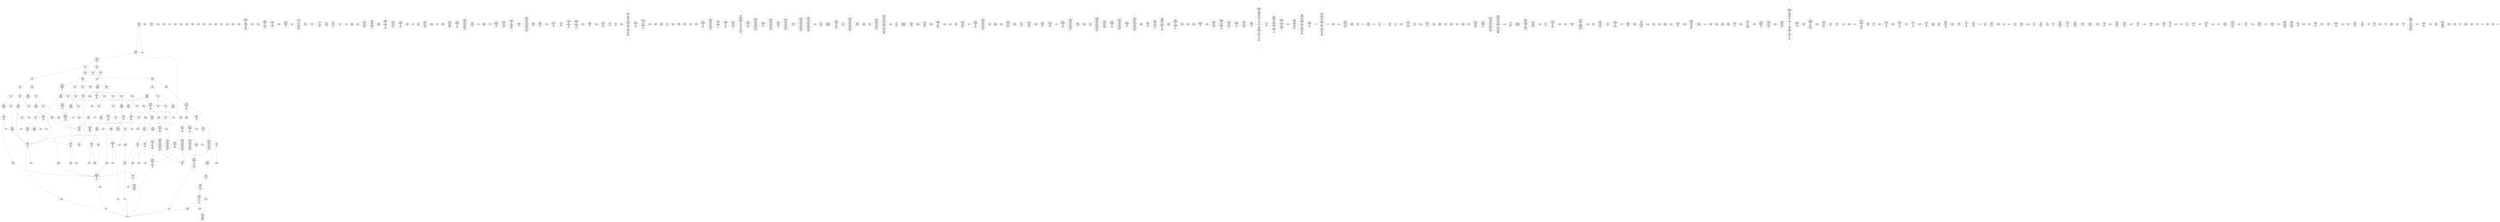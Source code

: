 /* Generated by GvGen v.1.0 (https://www.github.com/stricaud/gvgen) */

digraph G {
compound=true;
   node1 [label="[anywhere]"];
   node2 [label="# 0x0
PUSHX Data
PUSHX Data
MSTORE
CALLVALUE
ISZERO
PUSHX Data
JUMPI
"];
   node3 [label="# 0xc
PUSHX Data
REVERT
"];
   node4 [label="# 0x10
JUMPDEST
PUSHX LogicData
CALLDATASIZE
LT
PUSHX Data
JUMPI
"];
   node5 [label="# 0x1a
PUSHX Data
CALLDATALOAD
PUSHX BitData
SHR
PUSHX LogicData
GT
PUSHX Data
JUMPI
"];
   node6 [label="# 0x2b
PUSHX LogicData
GT
PUSHX Data
JUMPI
"];
   node7 [label="# 0x36
PUSHX LogicData
GT
PUSHX Data
JUMPI
"];
   node8 [label="# 0x41
PUSHX LogicData
GT
PUSHX Data
JUMPI
"];
   node9 [label="# 0x4c
PUSHX LogicData
EQ
PUSHX Data
JUMPI
"];
   node10 [label="# 0x57
PUSHX LogicData
EQ
PUSHX Data
JUMPI
"];
   node11 [label="# 0x62
PUSHX LogicData
EQ
PUSHX Data
JUMPI
"];
   node12 [label="# 0x6d
PUSHX Data
REVERT
"];
   node13 [label="# 0x71
JUMPDEST
PUSHX LogicData
EQ
PUSHX Data
JUMPI
"];
   node14 [label="# 0x7d
PUSHX LogicData
EQ
PUSHX Data
JUMPI
"];
   node15 [label="# 0x88
PUSHX Data
REVERT
"];
   node16 [label="# 0x8c
JUMPDEST
PUSHX LogicData
EQ
PUSHX Data
JUMPI
"];
   node17 [label="# 0x98
PUSHX LogicData
EQ
PUSHX Data
JUMPI
"];
   node18 [label="# 0xa3
PUSHX LogicData
EQ
PUSHX Data
JUMPI
"];
   node19 [label="# 0xae
PUSHX LogicData
EQ
PUSHX Data
JUMPI
"];
   node20 [label="# 0xb9
PUSHX Data
REVERT
"];
   node21 [label="# 0xbd
JUMPDEST
PUSHX LogicData
GT
PUSHX Data
JUMPI
"];
   node22 [label="# 0xc9
PUSHX LogicData
EQ
PUSHX Data
JUMPI
"];
   node23 [label="# 0xd4
PUSHX LogicData
EQ
PUSHX Data
JUMPI
"];
   node24 [label="# 0xdf
PUSHX LogicData
EQ
PUSHX Data
JUMPI
"];
   node25 [label="# 0xea
PUSHX LogicData
EQ
PUSHX Data
JUMPI
"];
   node26 [label="# 0xf5
PUSHX Data
REVERT
"];
   node27 [label="# 0xf9
JUMPDEST
PUSHX LogicData
EQ
PUSHX Data
JUMPI
"];
   node28 [label="# 0x105
PUSHX LogicData
EQ
PUSHX Data
JUMPI
"];
   node29 [label="# 0x110
PUSHX LogicData
EQ
PUSHX Data
JUMPI
"];
   node30 [label="# 0x11b
PUSHX LogicData
EQ
PUSHX Data
JUMPI
"];
   node31 [label="# 0x126
PUSHX Data
REVERT
"];
   node32 [label="# 0x12a
JUMPDEST
PUSHX LogicData
GT
PUSHX Data
JUMPI
"];
   node33 [label="# 0x136
PUSHX LogicData
GT
PUSHX Data
JUMPI
"];
   node34 [label="# 0x141
PUSHX LogicData
EQ
PUSHX Data
JUMPI
"];
   node35 [label="# 0x14c
PUSHX LogicData
EQ
PUSHX Data
JUMPI
"];
   node36 [label="# 0x157
PUSHX LogicData
EQ
PUSHX Data
JUMPI
"];
   node37 [label="# 0x162
PUSHX LogicData
EQ
PUSHX Data
JUMPI
"];
   node38 [label="# 0x16d
PUSHX Data
REVERT
"];
   node39 [label="# 0x171
JUMPDEST
PUSHX LogicData
EQ
PUSHX Data
JUMPI
"];
   node40 [label="# 0x17d
PUSHX LogicData
EQ
PUSHX Data
JUMPI
"];
   node41 [label="# 0x188
PUSHX LogicData
EQ
PUSHX Data
JUMPI
"];
   node42 [label="# 0x193
PUSHX LogicData
EQ
PUSHX Data
JUMPI
"];
   node43 [label="# 0x19e
PUSHX Data
REVERT
"];
   node44 [label="# 0x1a2
JUMPDEST
PUSHX LogicData
GT
PUSHX Data
JUMPI
"];
   node45 [label="# 0x1ae
PUSHX LogicData
EQ
PUSHX Data
JUMPI
"];
   node46 [label="# 0x1b9
PUSHX LogicData
EQ
PUSHX Data
JUMPI
"];
   node47 [label="# 0x1c4
PUSHX LogicData
EQ
PUSHX Data
JUMPI
"];
   node48 [label="# 0x1cf
PUSHX LogicData
EQ
PUSHX Data
JUMPI
"];
   node49 [label="# 0x1da
PUSHX Data
REVERT
"];
   node50 [label="# 0x1de
JUMPDEST
PUSHX LogicData
EQ
PUSHX Data
JUMPI
"];
   node51 [label="# 0x1e9
PUSHX LogicData
EQ
PUSHX Data
JUMPI
"];
   node52 [label="# 0x1f4
PUSHX LogicData
EQ
PUSHX Data
JUMPI
"];
   node53 [label="# 0x1ff
PUSHX LogicData
EQ
PUSHX Data
JUMPI
"];
   node54 [label="# 0x20a
JUMPDEST
PUSHX Data
REVERT
"];
   node55 [label="# 0x20f
JUMPDEST
PUSHX Data
PUSHX Data
JUMP
"];
   node56 [label="# 0x22a
JUMPDEST
PUSHX MemData
MLOAD
PUSHX ArithData
PUSHX BitData
PUSHX BitData
SHL
SUB
AND
MSTORE
PUSHX ArithData
ADD
"];
   node57 [label="# 0x23e
JUMPDEST
PUSHX MemData
MLOAD
SUB
RETURN
"];
   node58 [label="# 0x247
JUMPDEST
PUSHX Data
PUSHX Data
CALLDATASIZE
PUSHX Data
PUSHX Data
JUMP
"];
   node59 [label="# 0x255
JUMPDEST
PUSHX Data
JUMP
"];
   node60 [label="# 0x25a
JUMPDEST
PUSHX MemData
MLOAD
ISZERO
ISZERO
MSTORE
PUSHX ArithData
ADD
PUSHX Data
JUMP
"];
   node61 [label="# 0x26a
JUMPDEST
PUSHX Data
PUSHX Data
JUMP
"];
   node62 [label="# 0x272
JUMPDEST
PUSHX MemData
MLOAD
PUSHX Data
PUSHX Data
JUMP
"];
   node63 [label="# 0x27f
JUMPDEST
PUSHX Data
PUSHX Data
CALLDATASIZE
PUSHX Data
PUSHX Data
JUMP
"];
   node64 [label="# 0x28d
JUMPDEST
PUSHX Data
JUMP
"];
   node65 [label="# 0x292
JUMPDEST
PUSHX Data
PUSHX Data
CALLDATASIZE
PUSHX Data
PUSHX Data
JUMP
"];
   node66 [label="# 0x2a0
JUMPDEST
PUSHX Data
JUMP
"];
   node67 [label="# 0x2a5
JUMPDEST
STOP
"];
   node68 [label="# 0x2a7
JUMPDEST
PUSHX StorData
SLOAD
PUSHX StorData
SLOAD
SUB
"];
   node69 [label="# 0x2af
JUMPDEST
PUSHX MemData
MLOAD
MSTORE
PUSHX ArithData
ADD
PUSHX Data
JUMP
"];
   node70 [label="# 0x2bd
JUMPDEST
PUSHX Data
PUSHX Data
CALLDATASIZE
PUSHX Data
PUSHX Data
JUMP
"];
   node71 [label="# 0x2cb
JUMPDEST
PUSHX Data
JUMP
"];
   node72 [label="# 0x2d0
JUMPDEST
PUSHX StorData
SLOAD
PUSHX Data
JUMP
"];
   node73 [label="# 0x2d8
JUMPDEST
PUSHX Data
PUSHX Data
JUMP
"];
   node74 [label="# 0x2e0
JUMPDEST
PUSHX Data
PUSHX Data
CALLDATASIZE
PUSHX Data
PUSHX Data
JUMP
"];
   node75 [label="# 0x2ee
JUMPDEST
PUSHX Data
JUMP
"];
   node76 [label="# 0x2f3
JUMPDEST
PUSHX Data
PUSHX Data
CALLDATASIZE
PUSHX Data
PUSHX Data
JUMP
"];
   node77 [label="# 0x301
JUMPDEST
PUSHX Data
JUMP
"];
   node78 [label="# 0x306
JUMPDEST
PUSHX StorData
SLOAD
PUSHX BitData
PUSHX BitData
SHL
DIV
PUSHX BitData
AND
PUSHX Data
JUMP
"];
   node79 [label="# 0x318
JUMPDEST
PUSHX Data
PUSHX Data
CALLDATASIZE
PUSHX Data
PUSHX Data
JUMP
"];
   node80 [label="# 0x326
JUMPDEST
PUSHX Data
JUMP
"];
   node81 [label="# 0x32b
JUMPDEST
PUSHX Data
PUSHX Data
CALLDATASIZE
PUSHX Data
PUSHX Data
JUMP
"];
   node82 [label="# 0x339
JUMPDEST
PUSHX Data
JUMP
"];
   node83 [label="# 0x33e
JUMPDEST
PUSHX Data
PUSHX Data
JUMP
"];
   node84 [label="# 0x346
JUMPDEST
PUSHX Data
PUSHX Data
CALLDATASIZE
PUSHX Data
PUSHX Data
JUMP
"];
   node85 [label="# 0x354
JUMPDEST
PUSHX Data
JUMP
"];
   node86 [label="# 0x359
JUMPDEST
PUSHX StorData
SLOAD
PUSHX Data
PUSHX ArithData
PUSHX BitData
PUSHX BitData
SHL
SUB
AND
JUMP
"];
   node87 [label="# 0x36c
JUMPDEST
PUSHX Data
PUSHX Data
JUMP
"];
   node88 [label="# 0x374
JUMPDEST
PUSHX StorData
SLOAD
PUSHX ArithData
PUSHX BitData
PUSHX BitData
SHL
SUB
AND
PUSHX Data
JUMP
"];
   node89 [label="# 0x385
JUMPDEST
PUSHX Data
PUSHX Data
JUMP
"];
   node90 [label="# 0x38e
JUMPDEST
PUSHX Data
PUSHX Data
JUMP
"];
   node91 [label="# 0x396
JUMPDEST
PUSHX Data
PUSHX Data
CALLDATASIZE
PUSHX Data
PUSHX Data
JUMP
"];
   node92 [label="# 0x3a4
JUMPDEST
PUSHX Data
JUMP
"];
   node93 [label="# 0x3a9
JUMPDEST
PUSHX Data
PUSHX Data
CALLDATASIZE
PUSHX Data
PUSHX Data
JUMP
"];
   node94 [label="# 0x3b7
JUMPDEST
PUSHX Data
JUMP
"];
   node95 [label="# 0x3bc
JUMPDEST
PUSHX Data
PUSHX Data
JUMP
"];
   node96 [label="# 0x3c4
JUMPDEST
PUSHX Data
PUSHX Data
CALLDATASIZE
PUSHX Data
PUSHX Data
JUMP
"];
   node97 [label="# 0x3d2
JUMPDEST
PUSHX Data
JUMP
"];
   node98 [label="# 0x3d7
JUMPDEST
PUSHX Data
PUSHX Data
CALLDATASIZE
PUSHX Data
PUSHX Data
JUMP
"];
   node99 [label="# 0x3e5
JUMPDEST
PUSHX Data
JUMP
"];
   node100 [label="# 0x3ea
JUMPDEST
PUSHX Data
PUSHX Data
JUMP
"];
   node101 [label="# 0x3f2
JUMPDEST
PUSHX Data
PUSHX Data
CALLDATASIZE
PUSHX Data
PUSHX Data
JUMP
"];
   node102 [label="# 0x400
JUMPDEST
PUSHX Data
JUMP
"];
   node103 [label="# 0x405
JUMPDEST
PUSHX Data
PUSHX Data
CALLDATASIZE
PUSHX Data
PUSHX Data
JUMP
"];
   node104 [label="# 0x413
JUMPDEST
PUSHX Data
JUMP
"];
   node105 [label="# 0x418
JUMPDEST
PUSHX Data
PUSHX StorData
SLOAD
JUMP
"];
   node106 [label="# 0x421
JUMPDEST
PUSHX Data
PUSHX Data
CALLDATASIZE
PUSHX Data
PUSHX Data
JUMP
"];
   node107 [label="# 0x42f
JUMPDEST
PUSHX ArithData
PUSHX BitData
PUSHX BitData
SHL
SUB
AND
PUSHX Data
MSTORE
PUSHX Data
PUSHX Data
MSTORE
PUSHX Data
SHA3
AND
MSTORE
MSTORE
SHA3
SLOAD
PUSHX BitData
AND
JUMP
"];
   node108 [label="# 0x45d
JUMPDEST
PUSHX Data
PUSHX Data
CALLDATASIZE
PUSHX Data
PUSHX Data
JUMP
"];
   node109 [label="# 0x46b
JUMPDEST
PUSHX Data
JUMP
"];
   node110 [label="# 0x470
JUMPDEST
PUSHX Data
PUSHX Data
CALLDATASIZE
PUSHX Data
PUSHX Data
JUMP
"];
   node111 [label="# 0x47e
JUMPDEST
PUSHX Data
JUMP
"];
   node112 [label="# 0x483
JUMPDEST
PUSHX Data
PUSHX ArithData
PUSHX BitData
PUSHX BitData
SHL
SUB
NOT
AND
PUSHX BitData
PUSHX BitData
SHL
EQ
PUSHX Data
JUMPI
"];
   node113 [label="# 0x49f
PUSHX ArithData
PUSHX BitData
PUSHX BitData
SHL
SUB
NOT
AND
PUSHX BitData
PUSHX BitData
SHL
EQ
"];
   node114 [label="# 0x4b4
JUMPDEST
PUSHX Data
JUMPI
"];
   node115 [label="# 0x4ba
PUSHX BitData
PUSHX BitData
SHL
PUSHX ArithData
PUSHX BitData
PUSHX BitData
SHL
SUB
NOT
AND
EQ
"];
   node116 [label="# 0x4cf
JUMPDEST
JUMP
"];
   node117 [label="# 0x4d5
JUMPDEST
PUSHX Data
PUSHX StorData
SLOAD
PUSHX Data
PUSHX Data
JUMP
"];
   node118 [label="# 0x4e4
JUMPDEST
PUSHX ArithData
ADD
PUSHX ArithData
DIV
MUL
PUSHX ArithData
ADD
PUSHX MemData
MLOAD
ADD
PUSHX Data
MSTORE
MSTORE
PUSHX ArithData
ADD
SLOAD
PUSHX Data
PUSHX Data
JUMP
"];
   node119 [label="# 0x510
JUMPDEST
ISZERO
PUSHX Data
JUMPI
"];
   node120 [label="# 0x517
PUSHX LogicData
LT
PUSHX Data
JUMPI
"];
   node121 [label="# 0x51f
PUSHX ArithData
SLOAD
DIV
MUL
MSTORE
PUSHX ArithData
ADD
PUSHX Data
JUMP
"];
   node122 [label="# 0x532
JUMPDEST
ADD
PUSHX Data
MSTORE
PUSHX Data
PUSHX Data
SHA3
"];
   node123 [label="# 0x540
JUMPDEST
SLOAD
MSTORE
PUSHX ArithData
ADD
PUSHX ArithData
ADD
GT
PUSHX Data
JUMPI
"];
   node124 [label="# 0x554
SUB
PUSHX BitData
AND
ADD
"];
   node125 [label="# 0x55d
JUMPDEST
JUMP
"];
   node126 [label="# 0x567
JUMPDEST
PUSHX Data
PUSHX Data
PUSHX Data
JUMP
"];
   node127 [label="# 0x572
JUMPDEST
PUSHX Data
JUMPI
"];
   node128 [label="# 0x577
PUSHX MemData
MLOAD
PUSHX BitData
PUSHX BitData
SHL
MSTORE
PUSHX ArithData
ADD
PUSHX MemData
MLOAD
SUB
REVERT
"];
   node129 [label="# 0x58f
JUMPDEST
PUSHX Data
MSTORE
PUSHX Data
PUSHX Data
MSTORE
PUSHX Data
SHA3
SLOAD
PUSHX ArithData
PUSHX BitData
PUSHX BitData
SHL
SUB
AND
JUMP
"];
   node130 [label="# 0x5ab
JUMPDEST
PUSHX Data
PUSHX Data
PUSHX Data
JUMP
"];
   node131 [label="# 0x5b6
JUMPDEST
PUSHX ArithData
PUSHX BitData
PUSHX BitData
SHL
SUB
AND
PUSHX ArithData
PUSHX BitData
PUSHX BitData
SHL
SUB
AND
EQ
ISZERO
PUSHX Data
JUMPI
"];
   node132 [label="# 0x5d3
PUSHX MemData
MLOAD
PUSHX BitData
PUSHX BitData
SHL
MSTORE
PUSHX ArithData
ADD
PUSHX MemData
MLOAD
SUB
REVERT
"];
   node133 [label="# 0x5eb
JUMPDEST
CALLER
PUSHX ArithData
PUSHX BitData
PUSHX BitData
SHL
SUB
AND
EQ
ISZERO
PUSHX Data
JUMPI
"];
   node134 [label="# 0x5ff
PUSHX Data
CALLER
PUSHX Data
JUMP
"];
   node135 [label="# 0x609
JUMPDEST
ISZERO
"];
   node136 [label="# 0x60b
JUMPDEST
ISZERO
PUSHX Data
JUMPI
"];
   node137 [label="# 0x611
PUSHX MemData
MLOAD
PUSHX BitData
PUSHX BitData
SHL
MSTORE
PUSHX ArithData
ADD
PUSHX MemData
MLOAD
SUB
REVERT
"];
   node138 [label="# 0x629
JUMPDEST
PUSHX Data
PUSHX Data
JUMP
"];
   node139 [label="# 0x634
JUMPDEST
JUMP
"];
   node140 [label="# 0x639
JUMPDEST
PUSHX Data
PUSHX Data
JUMP
"];
   node141 [label="# 0x644
JUMPDEST
PUSHX StorData
SLOAD
PUSHX ArithData
PUSHX BitData
PUSHX BitData
SHL
SUB
AND
CALLER
EQ
PUSHX Data
JUMPI
"];
   node142 [label="# 0x657
PUSHX MemData
MLOAD
PUSHX BitData
PUSHX BitData
SHL
MSTORE
PUSHX Data
PUSHX ArithData
ADD
MSTORE
PUSHX ArithData
ADD
MSTORE
PUSHX Data
PUSHX ArithData
ADD
MSTORE
PUSHX ArithData
ADD
"];
   node143 [label="# 0x69a
JUMPDEST
PUSHX MemData
MLOAD
SUB
REVERT
"];
   node144 [label="# 0x6a3
JUMPDEST
PUSHX Data
PUSHX Data
JUMP
"];
   node145 [label="# 0x6ab
JUMPDEST
JUMP
"];
   node146 [label="# 0x6ad
JUMPDEST
PUSHX Data
PUSHX MemData
MLOAD
PUSHX ArithData
ADD
PUSHX Data
MSTORE
PUSHX Data
MSTORE
PUSHX Data
JUMP
"];
   node147 [label="# 0x6c8
JUMPDEST
PUSHX StorData
SLOAD
PUSHX ArithData
PUSHX BitData
PUSHX BitData
SHL
SUB
AND
CALLER
EQ
PUSHX Data
JUMPI
"];
   node148 [label="# 0x6db
PUSHX MemData
MLOAD
PUSHX BitData
PUSHX BitData
SHL
MSTORE
PUSHX Data
PUSHX ArithData
ADD
MSTORE
PUSHX ArithData
ADD
MSTORE
PUSHX Data
PUSHX ArithData
ADD
MSTORE
PUSHX ArithData
ADD
PUSHX Data
JUMP
"];
   node149 [label="# 0x722
JUMPDEST
MLOAD
PUSHX Data
PUSHX Data
PUSHX ArithData
ADD
PUSHX Data
JUMP
"];
   node150 [label="# 0x735
JUMPDEST
JUMP
"];
   node151 [label="# 0x739
JUMPDEST
PUSHX Data
PUSHX Data
PUSHX Data
JUMP
"];
   node152 [label="# 0x744
JUMPDEST
MLOAD
JUMP
"];
   node153 [label="# 0x74b
JUMPDEST
PUSHX Data
PUSHX ArithData
PUSHX BitData
PUSHX BitData
SHL
SUB
AND
PUSHX Data
JUMPI
"];
   node154 [label="# 0x75c
PUSHX MemData
MLOAD
PUSHX BitData
PUSHX BitData
SHL
MSTORE
PUSHX ArithData
ADD
PUSHX MemData
MLOAD
SUB
REVERT
"];
   node155 [label="# 0x774
JUMPDEST
PUSHX ArithData
PUSHX BitData
PUSHX BitData
SHL
SUB
AND
PUSHX Data
MSTORE
PUSHX Data
PUSHX Data
MSTORE
PUSHX Data
SHA3
SLOAD
PUSHX BitData
AND
JUMP
"];
   node156 [label="# 0x79a
JUMPDEST
PUSHX StorData
SLOAD
PUSHX ArithData
PUSHX BitData
PUSHX BitData
SHL
SUB
AND
CALLER
EQ
PUSHX Data
JUMPI
"];
   node157 [label="# 0x7ad
PUSHX MemData
MLOAD
PUSHX BitData
PUSHX BitData
SHL
MSTORE
PUSHX Data
PUSHX ArithData
ADD
MSTORE
PUSHX ArithData
ADD
MSTORE
PUSHX Data
PUSHX ArithData
ADD
MSTORE
PUSHX ArithData
ADD
PUSHX Data
JUMP
"];
   node158 [label="# 0x7f4
JUMPDEST
PUSHX Data
PUSHX Data
PUSHX Data
JUMP
"];
   node159 [label="# 0x7fe
JUMPDEST
PUSHX LogicData
MLOAD
GT
PUSHX Data
JUMPI
"];
   node160 [label="# 0x809
PUSHX MemData
MLOAD
PUSHX BitData
PUSHX BitData
SHL
MSTORE
PUSHX Data
PUSHX ArithData
ADD
MSTORE
PUSHX Data
PUSHX ArithData
ADD
MSTORE
PUSHX Data
PUSHX ArithData
ADD
MSTORE
PUSHX BitData
PUSHX BitData
SHL
PUSHX ArithData
ADD
MSTORE
PUSHX ArithData
ADD
PUSHX Data
JUMP
"];
   node161 [label="# 0x85a
JUMPDEST
PUSHX Data
PUSHX Data
MLOAD
PUSHX Data
JUMP
"];
   node162 [label="# 0x867
JUMPDEST
PUSHX Data
PUSHX Data
PUSHX LogicData
MLOAD
LT
PUSHX Data
JUMPI
"];
   node163 [label="# 0x878
PUSHX Data
PUSHX Data
JUMP
"];
   node164 [label="# 0x87f
JUMPDEST
PUSHX ArithData
MUL
PUSHX ArithData
ADD
ADD
MLOAD
PUSHX Data
JUMP
"];
   node165 [label="# 0x88c
JUMPDEST
MLOAD
PUSHX LogicData
EQ
ISZERO
PUSHX Data
JUMPI
"];
   node166 [label="# 0x899
PUSHX ArithData
PUSHX BitData
PUSHX BitData
SHL
SUB
AND
PUSHX ArithData
PUSHX BitData
PUSHX BitData
SHL
SUB
AND
EQ
PUSHX Data
JUMP
"];
   node167 [label="# 0x8b5
JUMPDEST
PUSHX ArithData
PUSHX BitData
PUSHX BitData
SHL
SUB
AND
PUSHX ArithData
PUSHX BitData
PUSHX BitData
SHL
SUB
AND
EQ
PUSHX Data
JUMPI
"];
   node168 [label="# 0x8cf
PUSHX Data
PUSHX Data
JUMP
"];
   node169 [label="# 0x8d8
JUMPDEST
PUSHX Data
PUSHX LogicData
MLOAD
LT
PUSHX Data
JUMPI
"];
   node170 [label="# 0x8e6
PUSHX Data
PUSHX Data
JUMP
"];
   node171 [label="# 0x8ed
JUMPDEST
PUSHX ArithData
MUL
PUSHX ArithData
ADD
ADD
MLOAD
PUSHX Data
PUSHX Data
"];
   node172 [label="# 0x8fe
JUMPDEST
MLOAD
LT
ISZERO
PUSHX Data
JUMPI
"];
   node173 [label="# 0x908
PUSHX Data
MLOAD
LT
PUSHX Data
JUMPI
"];
   node174 [label="# 0x914
PUSHX Data
PUSHX Data
JUMP
"];
   node175 [label="# 0x91b
JUMPDEST
PUSHX ArithData
MUL
ADD
ADD
MLOAD
PUSHX Data
MSTORE
PUSHX Data
MSTORE
PUSHX Data
SHA3
MLOAD
PUSHX ArithData
ADD
MSTORE
SLOAD
PUSHX ArithData
PUSHX BitData
PUSHX BitData
SHL
SUB
AND
MSTORE
PUSHX BitData
PUSHX BitData
SHL
DIV
PUSHX BitData
AND
ADD
MSTORE
PUSHX BitData
PUSHX BitData
SHL
DIV
PUSHX BitData
AND
ISZERO
ISZERO
ADD
MSTORE
PUSHX Data
JUMPI
"];
   node176 [label="# 0x97f
MLOAD
PUSHX ArithData
PUSHX BitData
PUSHX BitData
SHL
SUB
AND
ISZERO
PUSHX Data
JUMPI
"];
   node177 [label="# 0x98f
PUSHX ArithData
PUSHX BitData
PUSHX BitData
SHL
SUB
AND
PUSHX ArithData
ADD
MLOAD
PUSHX ArithData
PUSHX BitData
PUSHX BitData
SHL
SUB
AND
EQ
PUSHX Data
JUMPI
"];
   node178 [label="# 0x9ac
PUSHX Data
PUSHX Data
JUMP
"];
   node179 [label="# 0x9b9
JUMPDEST
PUSHX Data
JUMP
"];
   node180 [label="# 0x9be
JUMPDEST
PUSHX Data
PUSHX Data
PUSHX Data
JUMP
"];
   node181 [label="# 0x9ca
JUMPDEST
EQ
PUSHX Data
JUMPI
"];
   node182 [label="# 0x9d0
PUSHX Data
PUSHX Data
JUMP
"];
   node183 [label="# 0x9dd
JUMPDEST
PUSHX Data
PUSHX Data
JUMP
"];
   node184 [label="# 0x9eb
JUMPDEST
PUSHX Data
PUSHX Data
JUMP
"];
   node185 [label="# 0x9f8
JUMPDEST
PUSHX Data
JUMP
"];
   node186 [label="# 0xa00
JUMPDEST
PUSHX Data
JUMP
"];
   node187 [label="# 0xa0c
JUMPDEST
PUSHX StorData
SLOAD
PUSHX ArithData
PUSHX BitData
PUSHX BitData
SHL
SUB
AND
CALLER
EQ
PUSHX Data
JUMPI
"];
   node188 [label="# 0xa1f
PUSHX MemData
MLOAD
PUSHX BitData
PUSHX BitData
SHL
MSTORE
PUSHX Data
PUSHX ArithData
ADD
MSTORE
PUSHX ArithData
ADD
MSTORE
PUSHX Data
PUSHX ArithData
ADD
MSTORE
PUSHX ArithData
ADD
PUSHX Data
JUMP
"];
   node189 [label="# 0xa66
JUMPDEST
PUSHX Data
PUSHX Data
JUMP
"];
   node190 [label="# 0xa6e
JUMPDEST
PUSHX Data
PUSHX StorData
SLOAD
PUSHX Data
PUSHX Data
JUMP
"];
   node191 [label="# 0xa7d
JUMPDEST
PUSHX StorData
SLOAD
PUSHX ArithData
PUSHX BitData
PUSHX BitData
SHL
SUB
AND
CALLER
EQ
PUSHX Data
JUMPI
"];
   node192 [label="# 0xa90
PUSHX MemData
MLOAD
PUSHX BitData
PUSHX BitData
SHL
MSTORE
PUSHX Data
PUSHX ArithData
ADD
MSTORE
PUSHX ArithData
ADD
MSTORE
PUSHX Data
PUSHX ArithData
ADD
MSTORE
PUSHX ArithData
ADD
PUSHX Data
JUMP
"];
   node193 [label="# 0xad7
JUMPDEST
PUSHX StorData
SLOAD
PUSHX BitData
NOT
AND
PUSHX ArithData
PUSHX BitData
PUSHX BitData
SHL
SUB
AND
OR
SSTORE
JUMP
"];
   node194 [label="# 0xb06
JUMPDEST
PUSHX ArithData
PUSHX BitData
PUSHX BitData
SHL
SUB
AND
CALLER
EQ
ISZERO
PUSHX Data
JUMPI
"];
   node195 [label="# 0xb18
PUSHX MemData
MLOAD
PUSHX BitData
PUSHX BitData
SHL
MSTORE
PUSHX ArithData
ADD
PUSHX MemData
MLOAD
SUB
REVERT
"];
   node196 [label="# 0xb30
JUMPDEST
CALLER
PUSHX Data
MSTORE
PUSHX Data
PUSHX ArithData
MSTORE
PUSHX MemData
SHA3
PUSHX ArithData
PUSHX BitData
PUSHX BitData
SHL
SUB
AND
MSTORE
MSTORE
SHA3
SLOAD
PUSHX BitData
NOT
AND
ISZERO
ISZERO
OR
SSTORE
MLOAD
MSTORE
PUSHX Data
ADD
PUSHX MemData
MLOAD
SUB
LOGX
JUMP
"];
   node197 [label="# 0xb9c
JUMPDEST
PUSHX Data
PUSHX Data
PUSHX StorData
SLOAD
JUMP
"];
   node198 [label="# 0xba7
JUMPDEST
JUMP
"];
   node199 [label="# 0xbac
JUMPDEST
PUSHX StorData
SLOAD
PUSHX BitData
PUSHX BitData
SHL
DIV
PUSHX BitData
AND
ISZERO
PUSHX Data
JUMPI
"];
   node200 [label="# 0xbbf
PUSHX MemData
MLOAD
PUSHX BitData
PUSHX BitData
SHL
MSTORE
PUSHX Data
PUSHX ArithData
ADD
MSTORE
PUSHX Data
PUSHX ArithData
ADD
MSTORE
PUSHX BitData
PUSHX BitData
SHL
PUSHX ArithData
ADD
MSTORE
PUSHX ArithData
ADD
PUSHX Data
JUMP
"];
   node201 [label="# 0xbf9
JUMPDEST
PUSHX LogicData
PUSHX StorData
SLOAD
EQ
ISZERO
PUSHX Data
JUMPI
"];
   node202 [label="# 0xc05
PUSHX MemData
MLOAD
PUSHX BitData
PUSHX BitData
SHL
MSTORE
PUSHX Data
PUSHX ArithData
ADD
MSTORE
PUSHX Data
PUSHX ArithData
ADD
MSTORE
PUSHX Data
PUSHX ArithData
ADD
MSTORE
PUSHX ArithData
ADD
PUSHX Data
JUMP
"];
   node203 [label="# 0xc4c
JUMPDEST
PUSHX Data
PUSHX Data
SSTORE
PUSHX StorData
SLOAD
TIMESTAMP
LT
ISZERO
PUSHX Data
JUMPI
"];
   node204 [label="# 0xc5c
PUSHX MemData
MLOAD
PUSHX BitData
PUSHX BitData
SHL
MSTORE
PUSHX Data
PUSHX ArithData
ADD
MSTORE
PUSHX Data
PUSHX ArithData
ADD
MSTORE
PUSHX Data
PUSHX ArithData
ADD
MSTORE
PUSHX ArithData
ADD
PUSHX Data
JUMP
"];
   node205 [label="# 0xca3
JUMPDEST
PUSHX LogicData
GT
PUSHX Data
JUMPI
"];
   node206 [label="# 0xcac
PUSHX MemData
MLOAD
PUSHX BitData
PUSHX BitData
SHL
MSTORE
PUSHX Data
PUSHX ArithData
ADD
MSTORE
PUSHX Data
PUSHX ArithData
ADD
MSTORE
PUSHX Data
PUSHX ArithData
ADD
MSTORE
PUSHX Data
PUSHX ArithData
ADD
MSTORE
PUSHX ArithData
ADD
PUSHX Data
JUMP
"];
   node207 [label="# 0xd19
JUMPDEST
PUSHX MemData
MLOAD
PUSHX BitData
PUSHX BitData
SHL
MSTORE
CALLER
PUSHX ArithData
ADD
MSTORE
PUSHX Data
PUSHX ArithData
ADD
MSTORE
PUSHX Data
PUSHX Data
PUSHX ArithData
ADD
PUSHX Data
PUSHX MemData
MLOAD
SUB
EXTCODESIZE
ISZERO
ISZERO
PUSHX Data
JUMPI
"];
   node208 [label="# 0xd68
PUSHX Data
REVERT
"];
   node209 [label="# 0xd6c
JUMPDEST
GAS
STATICCALL
ISZERO
ISZERO
PUSHX Data
JUMPI
"];
   node210 [label="# 0xd77
RETURNDATASIZE
PUSHX Data
RETURNDATACOPY
RETURNDATASIZE
PUSHX Data
REVERT
"];
   node211 [label="# 0xd80
JUMPDEST
PUSHX MemData
MLOAD
RETURNDATASIZE
PUSHX BitData
NOT
PUSHX ArithData
ADD
AND
ADD
PUSHX Data
MSTORE
ADD
PUSHX Data
PUSHX Data
JUMP
"];
   node212 [label="# 0xda4
JUMPDEST
GT
ISZERO
PUSHX Data
JUMPI
"];
   node213 [label="# 0xdaf
PUSHX MemData
MLOAD
PUSHX BitData
PUSHX BitData
SHL
MSTORE
PUSHX Data
PUSHX ArithData
ADD
MSTORE
PUSHX Data
PUSHX ArithData
ADD
MSTORE
PUSHX Data
PUSHX ArithData
ADD
MSTORE
PUSHX Data
PUSHX ArithData
ADD
MSTORE
PUSHX ArithData
ADD
PUSHX Data
JUMP
"];
   node214 [label="# 0xe1c
JUMPDEST
PUSHX Data
PUSHX Data
PUSHX StorData
SLOAD
JUMP
"];
   node215 [label="# 0xe29
JUMPDEST
PUSHX Data
PUSHX Data
JUMP
"];
   node216 [label="# 0xe33
JUMPDEST
GT
ISZERO
PUSHX Data
JUMPI
"];
   node217 [label="# 0xe3a
PUSHX MemData
MLOAD
PUSHX BitData
PUSHX BitData
SHL
MSTORE
PUSHX Data
PUSHX ArithData
ADD
MSTORE
PUSHX ArithData
ADD
MSTORE
PUSHX Data
PUSHX ArithData
ADD
MSTORE
PUSHX ArithData
ADD
PUSHX Data
JUMP
"];
   node218 [label="# 0xe81
JUMPDEST
PUSHX MemData
MLOAD
PUSHX BitData
PUSHX BitData
SHL
MSTORE
CALLER
PUSHX ArithData
ADD
MSTORE
PUSHX Data
PUSHX ArithData
ADD
MSTORE
PUSHX ArithData
ADD
MSTORE
PUSHX ArithData
PUSHX BitData
PUSHX BitData
SHL
SUB
AND
PUSHX Data
PUSHX ArithData
ADD
PUSHX Data
PUSHX MemData
MLOAD
SUB
PUSHX Data
EXTCODESIZE
ISZERO
ISZERO
PUSHX Data
JUMPI
"];
   node219 [label="# 0xecc
PUSHX Data
REVERT
"];
   node220 [label="# 0xed0
JUMPDEST
GAS
CALL
ISZERO
ISZERO
PUSHX Data
JUMPI
"];
   node221 [label="# 0xedb
RETURNDATASIZE
PUSHX Data
RETURNDATACOPY
RETURNDATASIZE
PUSHX Data
REVERT
"];
   node222 [label="# 0xee4
JUMPDEST
PUSHX StorData
SLOAD
PUSHX Data
CALLER
PUSHX Data
JUMP
"];
   node223 [label="# 0xef7
JUMPDEST
PUSHX Data
PUSHX Data
JUMP
"];
   node224 [label="# 0xf00
JUMPDEST
PUSHX MemData
MLOAD
CALLER
PUSHX Data
PUSHX Data
LOGX
PUSHX Data
SSTORE
JUMP
"];
   node225 [label="# 0xf39
JUMPDEST
PUSHX Data
PUSHX Data
JUMP
"];
   node226 [label="# 0xf44
JUMPDEST
PUSHX ArithData
PUSHX BitData
PUSHX BitData
SHL
SUB
AND
EXTCODESIZE
ISZERO
ISZERO
ISZERO
PUSHX Data
JUMPI
"];
   node227 [label="# 0xf58
PUSHX Data
PUSHX Data
JUMP
"];
   node228 [label="# 0xf64
JUMPDEST
ISZERO
"];
   node229 [label="# 0xf66
JUMPDEST
ISZERO
PUSHX Data
JUMPI
"];
   node230 [label="# 0xf6c
PUSHX MemData
MLOAD
PUSHX BitData
PUSHX BitData
SHL
MSTORE
PUSHX ArithData
ADD
PUSHX MemData
MLOAD
SUB
REVERT
"];
   node231 [label="# 0xf84
JUMPDEST
JUMP
"];
   node232 [label="# 0xf8a
JUMPDEST
PUSHX StorData
SLOAD
PUSHX ArithData
PUSHX BitData
PUSHX BitData
SHL
SUB
AND
CALLER
EQ
PUSHX Data
JUMPI
"];
   node233 [label="# 0xf9d
PUSHX MemData
MLOAD
PUSHX BitData
PUSHX BitData
SHL
MSTORE
PUSHX Data
PUSHX ArithData
ADD
MSTORE
PUSHX ArithData
ADD
MSTORE
PUSHX Data
PUSHX ArithData
ADD
MSTORE
PUSHX ArithData
ADD
PUSHX Data
JUMP
"];
   node234 [label="# 0xfe4
JUMPDEST
PUSHX Data
SSTORE
JUMP
"];
   node235 [label="# 0xfe9
JUMPDEST
PUSHX Data
PUSHX Data
PUSHX Data
JUMP
"];
   node236 [label="# 0xff4
JUMPDEST
PUSHX Data
JUMPI
"];
   node237 [label="# 0xff9
PUSHX MemData
MLOAD
PUSHX BitData
PUSHX BitData
SHL
MSTORE
PUSHX ArithData
ADD
PUSHX MemData
MLOAD
SUB
REVERT
"];
   node238 [label="# 0x1011
JUMPDEST
PUSHX Data
PUSHX Data
PUSHX Data
JUMP
"];
   node239 [label="# 0x101b
JUMPDEST
MLOAD
PUSHX LogicData
EQ
ISZERO
PUSHX Data
JUMPI
"];
   node240 [label="# 0x1028
PUSHX MemData
MLOAD
PUSHX ArithData
ADD
PUSHX Data
MSTORE
PUSHX Data
MSTORE
PUSHX Data
JUMP
"];
   node241 [label="# 0x103c
JUMPDEST
PUSHX Data
PUSHX Data
JUMP
"];
   node242 [label="# 0x1046
JUMPDEST
PUSHX MemData
MLOAD
PUSHX ArithData
ADD
PUSHX Data
PUSHX Data
JUMP
"];
   node243 [label="# 0x1057
JUMPDEST
PUSHX MemData
MLOAD
PUSHX ArithData
SUB
SUB
MSTORE
PUSHX Data
MSTORE
"];
   node244 [label="# 0x1067
JUMPDEST
JUMP
"];
   node245 [label="# 0x106e
JUMPDEST
PUSHX StorData
SLOAD
PUSHX ArithData
PUSHX BitData
PUSHX BitData
SHL
SUB
AND
CALLER
EQ
PUSHX Data
JUMPI
"];
   node246 [label="# 0x1081
PUSHX MemData
MLOAD
PUSHX BitData
PUSHX BitData
SHL
MSTORE
PUSHX Data
PUSHX ArithData
ADD
MSTORE
PUSHX ArithData
ADD
MSTORE
PUSHX Data
PUSHX ArithData
ADD
MSTORE
PUSHX ArithData
ADD
PUSHX Data
JUMP
"];
   node247 [label="# 0x10c8
JUMPDEST
PUSHX Data
PUSHX Data
PUSHX StorData
SLOAD
JUMP
"];
   node248 [label="# 0x10d5
JUMPDEST
PUSHX Data
PUSHX Data
JUMP
"];
   node249 [label="# 0x10df
JUMPDEST
GT
ISZERO
PUSHX Data
JUMPI
"];
   node250 [label="# 0x10e6
PUSHX MemData
MLOAD
PUSHX BitData
PUSHX BitData
SHL
MSTORE
PUSHX Data
PUSHX ArithData
ADD
MSTORE
PUSHX ArithData
ADD
MSTORE
PUSHX Data
PUSHX ArithData
ADD
MSTORE
PUSHX BitData
PUSHX BitData
SHL
PUSHX ArithData
ADD
MSTORE
PUSHX ArithData
ADD
PUSHX Data
JUMP
"];
   node251 [label="# 0x1139
JUMPDEST
PUSHX Data
CALLER
PUSHX MemData
MLOAD
PUSHX ArithData
ADD
PUSHX Data
MSTORE
PUSHX Data
MSTORE
PUSHX Data
PUSHX Data
JUMP
"];
   node252 [label="# 0x1155
JUMPDEST
JUMP
"];
   node253 [label="# 0x1158
JUMPDEST
PUSHX StorData
SLOAD
PUSHX ArithData
PUSHX BitData
PUSHX BitData
SHL
SUB
AND
CALLER
EQ
PUSHX Data
JUMPI
"];
   node254 [label="# 0x116b
PUSHX MemData
MLOAD
PUSHX BitData
PUSHX BitData
SHL
MSTORE
PUSHX Data
PUSHX ArithData
ADD
MSTORE
PUSHX ArithData
ADD
MSTORE
PUSHX Data
PUSHX ArithData
ADD
MSTORE
PUSHX ArithData
ADD
PUSHX Data
JUMP
"];
   node255 [label="# 0x11b2
JUMPDEST
PUSHX ArithData
PUSHX BitData
PUSHX BitData
SHL
SUB
AND
PUSHX Data
JUMPI
"];
   node256 [label="# 0x11c1
PUSHX MemData
MLOAD
PUSHX BitData
PUSHX BitData
SHL
MSTORE
PUSHX Data
PUSHX ArithData
ADD
MSTORE
PUSHX Data
PUSHX ArithData
ADD
MSTORE
PUSHX Data
PUSHX ArithData
ADD
MSTORE
PUSHX Data
PUSHX ArithData
ADD
MSTORE
PUSHX ArithData
ADD
PUSHX Data
JUMP
"];
   node257 [label="# 0x122e
JUMPDEST
PUSHX Data
PUSHX Data
JUMP
"];
   node258 [label="# 0x1237
JUMPDEST
PUSHX Data
PUSHX StorData
SLOAD
LT
ISZERO
PUSHX Data
JUMPI
"];
   node259 [label="# 0x1245
PUSHX Data
MSTORE
PUSHX Data
PUSHX Data
MSTORE
PUSHX Data
SHA3
SLOAD
PUSHX BitData
PUSHX BitData
SHL
DIV
PUSHX BitData
AND
ISZERO
JUMP
"];
   node260 [label="# 0x1263
JUMPDEST
PUSHX Data
MSTORE
PUSHX Data
PUSHX Data
MSTORE
PUSHX MemData
SHA3
SLOAD
PUSHX BitData
NOT
AND
PUSHX ArithData
PUSHX BitData
PUSHX BitData
SHL
SUB
AND
OR
SSTORE
MLOAD
AND
PUSHX Data
LOGX
JUMP
"];
   node261 [label="# 0x12cc
JUMPDEST
PUSHX Data
PUSHX Data
PUSHX Data
JUMP
"];
   node262 [label="# 0x12d7
JUMPDEST
MLOAD
PUSHX Data
PUSHX ArithData
PUSHX BitData
PUSHX BitData
SHL
SUB
AND
CALLER
PUSHX ArithData
PUSHX BitData
PUSHX BitData
SHL
SUB
AND
EQ
PUSHX Data
JUMPI
"];
   node263 [label="# 0x12f9
MLOAD
PUSHX Data
CALLER
PUSHX Data
JUMP
"];
   node264 [label="# 0x1305
JUMPDEST
PUSHX Data
JUMPI
"];
   node265 [label="# 0x130b
CALLER
PUSHX Data
PUSHX Data
JUMP
"];
   node266 [label="# 0x1315
JUMPDEST
PUSHX ArithData
PUSHX BitData
PUSHX BitData
SHL
SUB
AND
EQ
"];
   node267 [label="# 0x1320
JUMPDEST
PUSHX Data
JUMPI
"];
   node268 [label="# 0x1328
PUSHX MemData
MLOAD
PUSHX BitData
PUSHX BitData
SHL
MSTORE
PUSHX ArithData
ADD
PUSHX MemData
MLOAD
SUB
REVERT
"];
   node269 [label="# 0x1340
JUMPDEST
PUSHX ArithData
PUSHX BitData
PUSHX BitData
SHL
SUB
AND
PUSHX ArithData
ADD
MLOAD
PUSHX ArithData
PUSHX BitData
PUSHX BitData
SHL
SUB
AND
EQ
PUSHX Data
JUMPI
"];
   node270 [label="# 0x135e
PUSHX MemData
MLOAD
PUSHX BitData
PUSHX BitData
SHL
MSTORE
PUSHX ArithData
ADD
PUSHX MemData
MLOAD
SUB
REVERT
"];
   node271 [label="# 0x1375
JUMPDEST
PUSHX ArithData
PUSHX BitData
PUSHX BitData
SHL
SUB
AND
PUSHX Data
JUMPI
"];
   node272 [label="# 0x1384
PUSHX MemData
MLOAD
PUSHX BitData
PUSHX BitData
SHL
MSTORE
PUSHX ArithData
ADD
PUSHX MemData
MLOAD
SUB
REVERT
"];
   node273 [label="# 0x139c
JUMPDEST
PUSHX Data
PUSHX Data
PUSHX ArithData
ADD
MLOAD
PUSHX Data
JUMP
"];
   node274 [label="# 0x13ac
JUMPDEST
PUSHX ArithData
PUSHX BitData
PUSHX BitData
SHL
SUB
AND
PUSHX Data
MSTORE
PUSHX Data
PUSHX Data
MSTORE
PUSHX Data
SHA3
SLOAD
PUSHX BitData
NOT
AND
PUSHX BitData
AND
PUSHX BitData
NOT
ADD
AND
OR
SSTORE
AND
MSTORE
SHA3
SLOAD
AND
AND
PUSHX ArithData
ADD
AND
OR
SSTORE
MSTORE
PUSHX Data
MSTORE
SHA3
SLOAD
PUSHX ArithData
PUSHX BitData
PUSHX BitData
SHL
SUB
NOT
AND
OR
PUSHX BitData
PUSHX BitData
SHL
TIMESTAMP
AND
MUL
OR
SSTORE
ADD
MSTORE
SHA3
SLOAD
AND
PUSHX Data
JUMPI
"];
   node275 [label="# 0x1447
PUSHX StorData
SLOAD
LT
ISZERO
PUSHX Data
JUMPI
"];
   node276 [label="# 0x1451
MLOAD
PUSHX Data
MSTORE
PUSHX Data
PUSHX ArithData
MSTORE
PUSHX Data
SHA3
SLOAD
ADD
MLOAD
PUSHX BitData
AND
PUSHX BitData
PUSHX BitData
SHL
MUL
PUSHX ArithData
PUSHX BitData
PUSHX BitData
SHL
SUB
NOT
AND
PUSHX ArithData
PUSHX BitData
PUSHX BitData
SHL
SUB
AND
OR
OR
SSTORE
"];
   node277 [label="# 0x1498
JUMPDEST
PUSHX ArithData
PUSHX BitData
PUSHX BitData
SHL
SUB
AND
PUSHX ArithData
PUSHX BitData
PUSHX BitData
SHL
SUB
AND
PUSHX Data
PUSHX MemData
MLOAD
PUSHX MemData
MLOAD
SUB
LOGX
"];
   node278 [label="# 0x14db
JUMPDEST
JUMP
"];
   node279 [label="# 0x14e2
JUMPDEST
PUSHX StorData
SLOAD
PUSHX BitData
PUSHX BitData
SHL
DIV
PUSHX BitData
AND
PUSHX Data
JUMPI
"];
   node280 [label="# 0x14f4
PUSHX MemData
MLOAD
PUSHX BitData
PUSHX BitData
SHL
MSTORE
PUSHX Data
PUSHX ArithData
ADD
MSTORE
PUSHX Data
PUSHX ArithData
ADD
MSTORE
PUSHX Data
PUSHX ArithData
ADD
MSTORE
PUSHX ArithData
ADD
PUSHX Data
JUMP
"];
   node281 [label="# 0x153b
JUMPDEST
PUSHX StorData
SLOAD
PUSHX BitData
PUSHX BitData
SHL
NOT
AND
SSTORE
PUSHX Data
CALLER
"];
   node282 [label="# 0x156b
JUMPDEST
PUSHX MemData
MLOAD
PUSHX ArithData
PUSHX BitData
PUSHX BitData
SHL
SUB
AND
MSTORE
PUSHX ArithData
ADD
PUSHX MemData
MLOAD
SUB
LOGX
JUMP
"];
   node283 [label="# 0x1588
JUMPDEST
PUSHX Data
MLOAD
PUSHX ArithData
ADD
MSTORE
PUSHX Data
MSTORE
PUSHX ArithData
ADD
MSTORE
ADD
MSTORE
PUSHX StorData
SLOAD
LT
ISZERO
PUSHX Data
JUMPI
"];
   node284 [label="# 0x15b1
PUSHX Data
MSTORE
PUSHX Data
PUSHX ArithData
MSTORE
PUSHX Data
SHA3
MLOAD
PUSHX ArithData
ADD
MSTORE
SLOAD
PUSHX ArithData
PUSHX BitData
PUSHX BitData
SHL
SUB
AND
MSTORE
PUSHX BitData
PUSHX BitData
SHL
DIV
PUSHX BitData
AND
ADD
MSTORE
PUSHX BitData
PUSHX BitData
SHL
DIV
PUSHX BitData
AND
ISZERO
ISZERO
ADD
MSTORE
PUSHX Data
JUMPI
"];
   node285 [label="# 0x1609
MLOAD
PUSHX ArithData
PUSHX BitData
PUSHX BitData
SHL
SUB
AND
ISZERO
PUSHX Data
JUMPI
"];
   node286 [label="# 0x1619
JUMP
"];
   node287 [label="# 0x161f
JUMPDEST
PUSHX BitData
NOT
ADD
PUSHX Data
MSTORE
PUSHX Data
PUSHX ArithData
MSTORE
PUSHX Data
SHA3
MLOAD
PUSHX ArithData
ADD
MSTORE
SLOAD
PUSHX ArithData
PUSHX BitData
PUSHX BitData
SHL
SUB
AND
MSTORE
PUSHX BitData
PUSHX BitData
SHL
DIV
PUSHX BitData
AND
ADD
MSTORE
PUSHX BitData
PUSHX BitData
SHL
DIV
PUSHX BitData
AND
ISZERO
ISZERO
ADD
MSTORE
ISZERO
PUSHX Data
JUMPI
"];
   node288 [label="# 0x167e
JUMP
"];
   node289 [label="# 0x1684
JUMPDEST
PUSHX Data
JUMP
"];
   node290 [label="# 0x1689
JUMPDEST
"];
   node291 [label="# 0x168b
JUMPDEST
PUSHX MemData
MLOAD
PUSHX BitData
PUSHX BitData
SHL
MSTORE
PUSHX ArithData
ADD
PUSHX MemData
MLOAD
SUB
REVERT
"];
   node292 [label="# 0x16a4
JUMPDEST
PUSHX StorData
SLOAD
PUSHX ArithData
PUSHX BitData
PUSHX BitData
SHL
SUB
AND
PUSHX BitData
NOT
AND
OR
SSTORE
PUSHX MemData
MLOAD
AND
PUSHX Data
LOGX
JUMP
"];
   node293 [label="# 0x1701
JUMPDEST
PUSHX Data
PUSHX Data
PUSHX Data
JUMP
"];
   node294 [label="# 0x170d
JUMPDEST
LT
ISZERO
PUSHX Data
JUMPI
"];
   node295 [label="# 0x1714
JUMP
"];
   node296 [label="# 0x1718
JUMPDEST
PUSHX Data
PUSHX Data
PUSHX Data
PUSHX Data
JUMP
"];
   node297 [label="# 0x1726
JUMPDEST
"];
   node298 [label="# 0x1729
JUMPDEST
LT
ISZERO
PUSHX Data
JUMPI
"];
   node299 [label="# 0x1732
"];
   node300 [label="# 0x1735
JUMPDEST
GT
ISZERO
PUSHX Data
JUMPI
"];
   node301 [label="# 0x173f
MLOAD
LT
PUSHX Data
JUMPI
"];
   node302 [label="# 0x174a
PUSHX Data
PUSHX Data
JUMP
"];
   node303 [label="# 0x1751
JUMPDEST
PUSHX ArithData
MUL
PUSHX ArithData
ADD
ADD
MLOAD
PUSHX Data
PUSHX Data
PUSHX Data
JUMP
"];
   node304 [label="# 0x1767
JUMPDEST
MLOAD
LT
PUSHX Data
JUMPI
"];
   node305 [label="# 0x1770
PUSHX Data
PUSHX Data
JUMP
"];
   node306 [label="# 0x1777
JUMPDEST
PUSHX ArithData
MUL
PUSHX ArithData
ADD
ADD
MLOAD
GT
"];
   node307 [label="# 0x1781
JUMPDEST
ISZERO
PUSHX Data
JUMPI
"];
   node308 [label="# 0x1787
PUSHX Data
PUSHX Data
PUSHX Data
PUSHX Data
JUMP
"];
   node309 [label="# 0x1796
JUMPDEST
PUSHX Data
JUMP
"];
   node310 [label="# 0x179b
JUMPDEST
PUSHX Data
PUSHX Data
JUMP
"];
   node311 [label="# 0x17a5
JUMPDEST
PUSHX Data
JUMP
"];
   node312 [label="# 0x17ad
JUMPDEST
PUSHX Data
PUSHX Data
JUMP
"];
   node313 [label="# 0x17b6
JUMPDEST
PUSHX Data
JUMP
"];
   node314 [label="# 0x17bd
JUMPDEST
PUSHX StorData
SLOAD
PUSHX BitData
PUSHX BitData
SHL
DIV
PUSHX BitData
AND
ISZERO
PUSHX Data
JUMPI
"];
   node315 [label="# 0x17d0
PUSHX MemData
MLOAD
PUSHX BitData
PUSHX BitData
SHL
MSTORE
PUSHX Data
PUSHX ArithData
ADD
MSTORE
PUSHX Data
PUSHX ArithData
ADD
MSTORE
PUSHX BitData
PUSHX BitData
SHL
PUSHX ArithData
ADD
MSTORE
PUSHX ArithData
ADD
PUSHX Data
JUMP
"];
   node316 [label="# 0x180a
JUMPDEST
PUSHX StorData
SLOAD
PUSHX BitData
PUSHX BitData
SHL
NOT
AND
PUSHX BitData
PUSHX BitData
SHL
OR
SSTORE
PUSHX Data
PUSHX Data
CALLER
JUMP
"];
   node317 [label="# 0x1845
JUMPDEST
PUSHX Data
PUSHX MemData
MLOAD
PUSHX ArithData
ADD
PUSHX Data
MSTORE
PUSHX Data
MSTORE
PUSHX Data
JUMP
"];
   node318 [label="# 0x185f
JUMPDEST
PUSHX StorData
SLOAD
PUSHX ArithData
PUSHX BitData
PUSHX BitData
SHL
SUB
AND
PUSHX Data
JUMPI
"];
   node319 [label="# 0x1870
PUSHX MemData
MLOAD
PUSHX BitData
PUSHX BitData
SHL
MSTORE
PUSHX Data
PUSHX ArithData
ADD
MSTORE
PUSHX Data
PUSHX ArithData
ADD
MSTORE
PUSHX Data
PUSHX ArithData
ADD
MSTORE
PUSHX BitData
PUSHX BitData
SHL
PUSHX ArithData
ADD
MSTORE
PUSHX ArithData
ADD
PUSHX Data
JUMP
"];
   node320 [label="# 0x18c2
JUMPDEST
PUSHX StorData
SLOAD
PUSHX MemData
MLOAD
PUSHX BitData
PUSHX BitData
SHL
MSTORE
CALLER
PUSHX ArithData
ADD
MSTORE
PUSHX ArithData
ADD
MSTORE
PUSHX ArithData
PUSHX BitData
PUSHX BitData
SHL
SUB
AND
PUSHX Data
PUSHX ArithData
ADD
PUSHX Data
PUSHX MemData
MLOAD
SUB
PUSHX Data
EXTCODESIZE
ISZERO
ISZERO
PUSHX Data
JUMPI
"];
   node321 [label="# 0x190a
PUSHX Data
REVERT
"];
   node322 [label="# 0x190e
JUMPDEST
GAS
CALL
ISZERO
ISZERO
PUSHX Data
JUMPI
"];
   node323 [label="# 0x1919
RETURNDATASIZE
PUSHX Data
RETURNDATACOPY
RETURNDATASIZE
PUSHX Data
REVERT
"];
   node324 [label="# 0x1922
JUMPDEST
PUSHX MemData
MLOAD
PUSHX BitData
PUSHX BitData
SHL
MSTORE
PUSHX Data
PUSHX ArithData
PUSHX BitData
PUSHX BitData
SHL
SUB
AND
PUSHX Data
PUSHX Data
CALLER
PUSHX ArithData
ADD
PUSHX Data
JUMP
"];
   node325 [label="# 0x1957
JUMPDEST
PUSHX Data
PUSHX MemData
MLOAD
SUB
PUSHX Data
EXTCODESIZE
ISZERO
ISZERO
PUSHX Data
JUMPI
"];
   node326 [label="# 0x196d
PUSHX Data
REVERT
"];
   node327 [label="# 0x1971
JUMPDEST
GAS
CALL
ISZERO
PUSHX Data
JUMPI
"];
   node328 [label="# 0x197f
PUSHX MemData
MLOAD
PUSHX ArithData
RETURNDATASIZE
ADD
PUSHX BitData
NOT
AND
ADD
MSTORE
PUSHX Data
ADD
PUSHX Data
JUMP
"];
   node329 [label="# 0x199e
JUMPDEST
PUSHX Data
"];
   node330 [label="# 0x19a1
JUMPDEST
PUSHX Data
JUMPI
"];
   node331 [label="# 0x19a6
RETURNDATASIZE
ISZERO
PUSHX Data
JUMPI
"];
   node332 [label="# 0x19ae
PUSHX MemData
MLOAD
PUSHX BitData
NOT
PUSHX ArithData
RETURNDATASIZE
ADD
AND
ADD
PUSHX Data
MSTORE
RETURNDATASIZE
MSTORE
RETURNDATASIZE
PUSHX Data
PUSHX ArithData
ADD
RETURNDATACOPY
PUSHX Data
JUMP
"];
   node333 [label="# 0x19cf
JUMPDEST
PUSHX Data
"];
   node334 [label="# 0x19d4
JUMPDEST
MLOAD
PUSHX Data
JUMPI
"];
   node335 [label="# 0x19dc
PUSHX MemData
MLOAD
PUSHX BitData
PUSHX BitData
SHL
MSTORE
PUSHX ArithData
ADD
PUSHX MemData
MLOAD
SUB
REVERT
"];
   node336 [label="# 0x19f4
JUMPDEST
MLOAD
PUSHX ArithData
ADD
REVERT
"];
   node337 [label="# 0x19fc
JUMPDEST
PUSHX ArithData
PUSHX BitData
PUSHX BitData
SHL
SUB
NOT
AND
PUSHX BitData
PUSHX BitData
SHL
EQ
"];
   node338 [label="# 0x1a12
JUMPDEST
JUMP
"];
   node339 [label="# 0x1a1a
JUMPDEST
PUSHX Data
PUSHX StorData
SLOAD
PUSHX Data
PUSHX Data
JUMP
"];
   node340 [label="# 0x1a29
JUMPDEST
PUSHX Data
PUSHX Data
JUMPI
"];
   node341 [label="# 0x1a31
PUSHX Data
MLOAD
ADD
MSTORE
PUSHX Data
MSTORE
PUSHX BitData
PUSHX BitData
SHL
PUSHX ArithData
ADD
MSTORE
JUMP
"];
   node342 [label="# 0x1a4d
JUMPDEST
PUSHX Data
"];
   node343 [label="# 0x1a51
JUMPDEST
ISZERO
PUSHX Data
JUMPI
"];
   node344 [label="# 0x1a58
PUSHX Data
PUSHX Data
JUMP
"];
   node345 [label="# 0x1a61
JUMPDEST
PUSHX Data
PUSHX Data
PUSHX Data
JUMP
"];
   node346 [label="# 0x1a70
JUMPDEST
PUSHX Data
JUMP
"];
   node347 [label="# 0x1a77
JUMPDEST
PUSHX Data
PUSHX LogicData
GT
ISZERO
PUSHX Data
JUMPI
"];
   node348 [label="# 0x1a8b
PUSHX Data
PUSHX Data
JUMP
"];
   node349 [label="# 0x1a92
JUMPDEST
PUSHX MemData
MLOAD
MSTORE
PUSHX ArithData
ADD
PUSHX BitData
NOT
AND
PUSHX ArithData
ADD
ADD
PUSHX Data
MSTORE
ISZERO
PUSHX Data
JUMPI
"];
   node350 [label="# 0x1ab0
PUSHX ArithData
ADD
CALLDATASIZE
CALLDATACOPY
ADD
"];
   node351 [label="# 0x1abc
JUMPDEST
"];
   node352 [label="# 0x1ac0
JUMPDEST
ISZERO
PUSHX Data
JUMPI
"];
   node353 [label="# 0x1ac7
PUSHX Data
PUSHX Data
PUSHX Data
JUMP
"];
   node354 [label="# 0x1ad1
JUMPDEST
PUSHX Data
PUSHX Data
PUSHX Data
JUMP
"];
   node355 [label="# 0x1ade
JUMPDEST
PUSHX Data
PUSHX Data
PUSHX Data
JUMP
"];
   node356 [label="# 0x1ae9
JUMPDEST
PUSHX BitData
SHL
MLOAD
LT
PUSHX Data
JUMPI
"];
   node357 [label="# 0x1af7
PUSHX Data
PUSHX Data
JUMP
"];
   node358 [label="# 0x1afe
JUMPDEST
PUSHX ArithData
ADD
ADD
PUSHX BitData
NOT
AND
PUSHX BitData
BYTE
MSTORE8
PUSHX Data
PUSHX Data
PUSHX Data
JUMP
"];
   node359 [label="# 0x1b38
JUMPDEST
PUSHX Data
JUMP
"];
   node360 [label="# 0x1b3f
JUMPDEST
PUSHX StorData
SLOAD
PUSHX ArithData
PUSHX BitData
PUSHX BitData
SHL
SUB
AND
PUSHX Data
JUMPI
"];
   node361 [label="# 0x1b51
PUSHX MemData
MLOAD
PUSHX BitData
PUSHX BitData
SHL
MSTORE
PUSHX ArithData
ADD
PUSHX MemData
MLOAD
SUB
REVERT
"];
   node362 [label="# 0x1b68
JUMPDEST
PUSHX Data
JUMPI
"];
   node363 [label="# 0x1b6e
PUSHX MemData
MLOAD
PUSHX BitData
PUSHX BitData
SHL
MSTORE
PUSHX ArithData
ADD
PUSHX MemData
MLOAD
SUB
REVERT
"];
   node364 [label="# 0x1b86
JUMPDEST
PUSHX ArithData
PUSHX BitData
PUSHX BitData
SHL
SUB
AND
PUSHX Data
MSTORE
PUSHX Data
PUSHX Data
MSTORE
PUSHX Data
SHA3
SLOAD
PUSHX BitData
NOT
AND
PUSHX BitData
AND
ADD
AND
OR
PUSHX ArithData
PUSHX BitData
NOT
AND
OR
DIV
AND
ADD
AND
MUL
OR
SSTORE
MSTORE
PUSHX Data
MSTORE
SHA3
SLOAD
PUSHX ArithData
PUSHX BitData
PUSHX BitData
SHL
SUB
NOT
AND
OR
PUSHX BitData
PUSHX BitData
SHL
TIMESTAMP
AND
MUL
OR
SSTORE
ADD
ISZERO
PUSHX Data
JUMPI
"];
   node365 [label="# 0x1c2a
PUSHX ArithData
PUSHX BitData
PUSHX BitData
SHL
SUB
AND
EXTCODESIZE
ISZERO
ISZERO
"];
   node366 [label="# 0x1c38
JUMPDEST
ISZERO
PUSHX Data
JUMPI
"];
   node367 [label="# 0x1c3e
JUMPDEST
PUSHX MemData
MLOAD
PUSHX ArithData
PUSHX BitData
PUSHX BitData
SHL
SUB
AND
PUSHX Data
PUSHX Data
LOGX
PUSHX Data
PUSHX Data
PUSHX ArithData
ADD
PUSHX Data
JUMP
"];
   node368 [label="# 0x1c89
JUMPDEST
PUSHX Data
JUMPI
"];
   node369 [label="# 0x1c8e
PUSHX MemData
MLOAD
PUSHX BitData
PUSHX BitData
SHL
MSTORE
PUSHX ArithData
ADD
PUSHX MemData
MLOAD
SUB
REVERT
"];
   node370 [label="# 0x1ca6
JUMPDEST
EQ
ISZERO
PUSHX Data
JUMPI
"];
   node371 [label="# 0x1caf
PUSHX StorData
SLOAD
EQ
PUSHX Data
JUMPI
"];
   node372 [label="# 0x1cb8
PUSHX Data
REVERT
"];
   node373 [label="# 0x1cbc
JUMPDEST
PUSHX Data
JUMP
"];
   node374 [label="# 0x1cc1
JUMPDEST
"];
   node375 [label="# 0x1cc2
JUMPDEST
PUSHX MemData
MLOAD
PUSHX ArithData
ADD
PUSHX ArithData
PUSHX BitData
PUSHX BitData
SHL
SUB
AND
PUSHX Data
PUSHX Data
LOGX
EQ
ISZERO
PUSHX Data
JUMPI
"];
   node376 [label="# 0x1d07
JUMPDEST
PUSHX Data
SSTORE
PUSHX Data
JUMP
"];
   node377 [label="# 0x1d10
JUMPDEST
MLOAD
LT
PUSHX Data
JUMPI
"];
   node378 [label="# 0x1d1b
PUSHX Data
PUSHX Data
JUMP
"];
   node379 [label="# 0x1d22
JUMPDEST
PUSHX ArithData
MUL
PUSHX ArithData
ADD
ADD
MLOAD
MLOAD
LT
PUSHX Data
JUMPI
"];
   node380 [label="# 0x1d35
PUSHX Data
PUSHX Data
JUMP
"];
   node381 [label="# 0x1d3c
JUMPDEST
PUSHX ArithData
MUL
PUSHX ArithData
ADD
ADD
MLOAD
MLOAD
LT
PUSHX Data
JUMPI
"];
   node382 [label="# 0x1d4f
PUSHX Data
PUSHX Data
JUMP
"];
   node383 [label="# 0x1d56
JUMPDEST
PUSHX ArithData
MUL
PUSHX ArithData
ADD
ADD
MLOAD
LT
PUSHX Data
JUMPI
"];
   node384 [label="# 0x1d68
PUSHX Data
PUSHX Data
JUMP
"];
   node385 [label="# 0x1d6f
JUMPDEST
PUSHX ArithData
MUL
ADD
ADD
MSTORE
MSTORE
JUMP
"];
   node386 [label="# 0x1d83
JUMPDEST
PUSHX Data
PUSHX Data
PUSHX Data
JUMP
"];
   node387 [label="# 0x1d90
JUMPDEST
SLOAD
PUSHX Data
PUSHX Data
JUMP
"];
   node388 [label="# 0x1d9c
JUMPDEST
PUSHX Data
MSTORE
PUSHX Data
PUSHX Data
SHA3
PUSHX ArithData
ADD
PUSHX Data
DIV
ADD
PUSHX Data
JUMPI
"];
   node389 [label="# 0x1db6
PUSHX Data
SSTORE
PUSHX Data
JUMP
"];
   node390 [label="# 0x1dbe
JUMPDEST
PUSHX LogicData
LT
PUSHX Data
JUMPI
"];
   node391 [label="# 0x1dc7
MLOAD
PUSHX BitData
NOT
AND
ADD
OR
SSTORE
PUSHX Data
JUMP
"];
   node392 [label="# 0x1dd7
JUMPDEST
ADD
PUSHX ArithData
ADD
SSTORE
ISZERO
PUSHX Data
JUMPI
"];
   node393 [label="# 0x1de6
ADD
"];
   node394 [label="# 0x1de9
JUMPDEST
GT
ISZERO
PUSHX Data
JUMPI
"];
   node395 [label="# 0x1df2
MLOAD
SSTORE
PUSHX ArithData
ADD
PUSHX ArithData
ADD
PUSHX Data
JUMP
"];
   node396 [label="# 0x1e04
JUMPDEST
PUSHX Data
PUSHX Data
JUMP
"];
   node397 [label="# 0x1e10
JUMPDEST
JUMP
"];
   node398 [label="# 0x1e14
JUMPDEST
"];
   node399 [label="# 0x1e15
JUMPDEST
GT
ISZERO
PUSHX Data
JUMPI
"];
   node400 [label="# 0x1e1e
PUSHX Data
SSTORE
PUSHX ArithData
ADD
PUSHX Data
JUMP
"];
   node401 [label="# 0x1e29
JUMPDEST
PUSHX ArithData
PUSHX BitData
PUSHX BitData
SHL
SUB
NOT
AND
EQ
PUSHX Data
JUMPI
"];
   node402 [label="# 0x1e3b
PUSHX Data
REVERT
"];
   node403 [label="# 0x1e3f
JUMPDEST
PUSHX Data
PUSHX LogicData
SUB
SLT
ISZERO
PUSHX Data
JUMPI
"];
   node404 [label="# 0x1e4d
PUSHX Data
REVERT
"];
   node405 [label="# 0x1e51
JUMPDEST
CALLDATALOAD
PUSHX Data
PUSHX Data
JUMP
"];
   node406 [label="# 0x1e5c
JUMPDEST
PUSHX Data
"];
   node407 [label="# 0x1e5f
JUMPDEST
LT
ISZERO
PUSHX Data
JUMPI
"];
   node408 [label="# 0x1e68
ADD
MLOAD
ADD
MSTORE
PUSHX ArithData
ADD
PUSHX Data
JUMP
"];
   node409 [label="# 0x1e77
JUMPDEST
GT
ISZERO
PUSHX Data
JUMPI
"];
   node410 [label="# 0x1e80
PUSHX Data
ADD
MSTORE
JUMP
"];
   node411 [label="# 0x1e88
JUMPDEST
PUSHX Data
MLOAD
MSTORE
PUSHX Data
PUSHX ArithData
ADD
PUSHX ArithData
ADD
PUSHX Data
JUMP
"];
   node412 [label="# 0x1ea0
JUMPDEST
PUSHX ArithData
ADD
PUSHX BitData
NOT
AND
ADD
PUSHX ArithData
ADD
JUMP
"];
   node413 [label="# 0x1eb4
JUMPDEST
PUSHX Data
MSTORE
PUSHX Data
PUSHX Data
PUSHX ArithData
ADD
PUSHX Data
JUMP
"];
   node414 [label="# 0x1ec7
JUMPDEST
PUSHX Data
PUSHX LogicData
SUB
SLT
ISZERO
PUSHX Data
JUMPI
"];
   node415 [label="# 0x1ed5
PUSHX Data
REVERT
"];
   node416 [label="# 0x1ed9
JUMPDEST
CALLDATALOAD
JUMP
"];
   node417 [label="# 0x1ee0
JUMPDEST
CALLDATALOAD
PUSHX ArithData
PUSHX BitData
PUSHX BitData
SHL
SUB
AND
EQ
PUSHX Data
JUMPI
"];
   node418 [label="# 0x1ef3
PUSHX Data
REVERT
"];
   node419 [label="# 0x1ef7
JUMPDEST
JUMP
"];
   node420 [label="# 0x1efc
JUMPDEST
PUSHX Data
PUSHX LogicData
SUB
SLT
ISZERO
PUSHX Data
JUMPI
"];
   node421 [label="# 0x1f0b
PUSHX Data
REVERT
"];
   node422 [label="# 0x1f0f
JUMPDEST
PUSHX Data
PUSHX Data
JUMP
"];
   node423 [label="# 0x1f18
JUMPDEST
PUSHX ArithData
ADD
CALLDATALOAD
JUMP
"];
   node424 [label="# 0x1f26
JUMPDEST
PUSHX Data
PUSHX Data
PUSHX LogicData
SUB
SLT
ISZERO
PUSHX Data
JUMPI
"];
   node425 [label="# 0x1f37
PUSHX Data
REVERT
"];
   node426 [label="# 0x1f3b
JUMPDEST
PUSHX Data
PUSHX Data
JUMP
"];
   node427 [label="# 0x1f44
JUMPDEST
PUSHX Data
PUSHX ArithData
ADD
PUSHX Data
JUMP
"];
   node428 [label="# 0x1f52
JUMPDEST
PUSHX ArithData
ADD
CALLDATALOAD
JUMP
"];
   node429 [label="# 0x1f62
JUMPDEST
PUSHX BitData
PUSHX BitData
SHL
PUSHX Data
MSTORE
PUSHX Data
PUSHX Data
MSTORE
PUSHX Data
PUSHX Data
REVERT
"];
   node430 [label="# 0x1f78
JUMPDEST
PUSHX MemData
MLOAD
PUSHX ArithData
ADD
PUSHX BitData
NOT
AND
ADD
PUSHX LogicData
GT
LT
OR
ISZERO
PUSHX Data
JUMPI
"];
   node431 [label="# 0x1f9a
PUSHX Data
PUSHX Data
JUMP
"];
   node432 [label="# 0x1fa1
JUMPDEST
PUSHX Data
MSTORE
JUMP
"];
   node433 [label="# 0x1fa9
JUMPDEST
PUSHX Data
PUSHX LogicData
GT
ISZERO
PUSHX Data
JUMPI
"];
   node434 [label="# 0x1fbc
PUSHX Data
PUSHX Data
JUMP
"];
   node435 [label="# 0x1fc3
JUMPDEST
PUSHX Data
PUSHX ArithData
ADD
PUSHX BitData
NOT
AND
PUSHX ArithData
ADD
PUSHX Data
JUMP
"];
   node436 [label="# 0x1fd6
JUMPDEST
MSTORE
ADD
GT
ISZERO
PUSHX Data
JUMPI
"];
   node437 [label="# 0x1fe6
PUSHX Data
REVERT
"];
   node438 [label="# 0x1fea
JUMPDEST
PUSHX ArithData
ADD
CALLDATACOPY
PUSHX Data
PUSHX ArithData
ADD
ADD
MSTORE
JUMP
"];
   node439 [label="# 0x2001
JUMPDEST
PUSHX Data
PUSHX LogicData
SUB
SLT
ISZERO
PUSHX Data
JUMPI
"];
   node440 [label="# 0x200f
PUSHX Data
REVERT
"];
   node441 [label="# 0x2013
JUMPDEST
CALLDATALOAD
PUSHX LogicData
GT
ISZERO
PUSHX Data
JUMPI
"];
   node442 [label="# 0x2026
PUSHX Data
REVERT
"];
   node443 [label="# 0x202a
JUMPDEST
ADD
PUSHX ArithData
ADD
SGT
PUSHX Data
JUMPI
"];
   node444 [label="# 0x2037
PUSHX Data
REVERT
"];
   node445 [label="# 0x203b
JUMPDEST
PUSHX Data
CALLDATALOAD
PUSHX ArithData
ADD
PUSHX Data
JUMP
"];
   node446 [label="# 0x204a
JUMPDEST
PUSHX Data
PUSHX LogicData
SUB
SLT
ISZERO
PUSHX Data
JUMPI
"];
   node447 [label="# 0x2058
PUSHX Data
REVERT
"];
   node448 [label="# 0x205c
JUMPDEST
PUSHX Data
PUSHX Data
JUMP
"];
   node449 [label="# 0x2065
JUMPDEST
PUSHX Data
PUSHX LogicData
SUB
SLT
ISZERO
PUSHX Data
JUMPI
"];
   node450 [label="# 0x2074
PUSHX Data
REVERT
"];
   node451 [label="# 0x2078
JUMPDEST
PUSHX Data
PUSHX Data
JUMP
"];
   node452 [label="# 0x2081
JUMPDEST
PUSHX ArithData
ADD
CALLDATALOAD
PUSHX LogicData
GT
ISZERO
PUSHX Data
JUMPI
"];
   node453 [label="# 0x209b
PUSHX Data
REVERT
"];
   node454 [label="# 0x209f
JUMPDEST
ADD
PUSHX ArithData
ADD
SLT
PUSHX Data
JUMPI
"];
   node455 [label="# 0x20af
PUSHX Data
REVERT
"];
   node456 [label="# 0x20b3
JUMPDEST
CALLDATALOAD
GT
ISZERO
PUSHX Data
JUMPI
"];
   node457 [label="# 0x20be
PUSHX Data
PUSHX Data
JUMP
"];
   node458 [label="# 0x20c5
JUMPDEST
PUSHX BitData
SHL
PUSHX Data
ADD
PUSHX Data
JUMP
"];
   node459 [label="# 0x20d6
JUMPDEST
MSTORE
ADD
ADD
ADD
GT
ISZERO
PUSHX Data
JUMPI
"];
   node460 [label="# 0x20ec
PUSHX Data
REVERT
"];
   node461 [label="# 0x20f0
JUMPDEST
ADD
"];
   node462 [label="# 0x20f5
JUMPDEST
LT
ISZERO
PUSHX Data
JUMPI
"];
   node463 [label="# 0x20fe
CALLDATALOAD
MSTORE
ADD
ADD
PUSHX Data
JUMP
"];
   node464 [label="# 0x210e
JUMPDEST
JUMP
"];
   node465 [label="# 0x211e
JUMPDEST
PUSHX Data
PUSHX LogicData
SUB
SLT
ISZERO
PUSHX Data
JUMPI
"];
   node466 [label="# 0x212d
PUSHX Data
REVERT
"];
   node467 [label="# 0x2131
JUMPDEST
PUSHX Data
PUSHX Data
JUMP
"];
   node468 [label="# 0x213a
JUMPDEST
PUSHX ArithData
ADD
CALLDATALOAD
ISZERO
ISZERO
EQ
PUSHX Data
JUMPI
"];
   node469 [label="# 0x214b
PUSHX Data
REVERT
"];
   node470 [label="# 0x214f
JUMPDEST
JUMP
"];
   node471 [label="# 0x215a
JUMPDEST
PUSHX Data
PUSHX Data
PUSHX LogicData
SUB
SLT
ISZERO
PUSHX Data
JUMPI
"];
   node472 [label="# 0x216c
PUSHX Data
REVERT
"];
   node473 [label="# 0x2170
JUMPDEST
PUSHX Data
PUSHX Data
JUMP
"];
   node474 [label="# 0x2179
JUMPDEST
PUSHX Data
PUSHX ArithData
ADD
PUSHX Data
JUMP
"];
   node475 [label="# 0x2187
JUMPDEST
PUSHX ArithData
ADD
CALLDATALOAD
PUSHX ArithData
ADD
CALLDATALOAD
PUSHX LogicData
GT
ISZERO
PUSHX Data
JUMPI
"];
   node476 [label="# 0x21a6
PUSHX Data
REVERT
"];
   node477 [label="# 0x21aa
JUMPDEST
ADD
PUSHX ArithData
ADD
SGT
PUSHX Data
JUMPI
"];
   node478 [label="# 0x21b7
PUSHX Data
REVERT
"];
   node479 [label="# 0x21bb
JUMPDEST
PUSHX Data
CALLDATALOAD
PUSHX ArithData
ADD
PUSHX Data
JUMP
"];
   node480 [label="# 0x21ca
JUMPDEST
JUMP
"];
   node481 [label="# 0x21d6
JUMPDEST
PUSHX Data
PUSHX LogicData
SUB
SLT
ISZERO
PUSHX Data
JUMPI
"];
   node482 [label="# 0x21e5
PUSHX Data
REVERT
"];
   node483 [label="# 0x21e9
JUMPDEST
PUSHX Data
PUSHX Data
JUMP
"];
   node484 [label="# 0x21f2
JUMPDEST
PUSHX Data
PUSHX ArithData
ADD
PUSHX Data
JUMP
"];
   node485 [label="# 0x2200
JUMPDEST
JUMP
"];
   node486 [label="# 0x2209
JUMPDEST
PUSHX BitData
SHR
AND
PUSHX Data
JUMPI
"];
   node487 [label="# 0x2217
PUSHX BitData
AND
"];
   node488 [label="# 0x221d
JUMPDEST
PUSHX LogicData
LT
EQ
ISZERO
PUSHX Data
JUMPI
"];
   node489 [label="# 0x2229
PUSHX BitData
PUSHX BitData
SHL
PUSHX Data
MSTORE
PUSHX Data
PUSHX Data
MSTORE
PUSHX Data
PUSHX Data
REVERT
"];
   node490 [label="# 0x223e
JUMPDEST
JUMP
"];
   node491 [label="# 0x2244
JUMPDEST
PUSHX BitData
PUSHX BitData
SHL
PUSHX Data
MSTORE
PUSHX Data
PUSHX Data
MSTORE
PUSHX Data
PUSHX Data
REVERT
"];
   node492 [label="# 0x225a
JUMPDEST
PUSHX BitData
PUSHX BitData
SHL
PUSHX Data
MSTORE
PUSHX Data
PUSHX Data
MSTORE
PUSHX Data
PUSHX Data
REVERT
"];
   node493 [label="# 0x2270
JUMPDEST
PUSHX Data
NOT
GT
ISZERO
PUSHX Data
JUMPI
"];
   node494 [label="# 0x227c
PUSHX Data
PUSHX Data
JUMP
"];
   node495 [label="# 0x2283
JUMPDEST
ADD
JUMP
"];
   node496 [label="# 0x2288
JUMPDEST
PUSHX Data
PUSHX BitData
NOT
EQ
ISZERO
PUSHX Data
JUMPI
"];
   node497 [label="# 0x2295
PUSHX Data
PUSHX Data
JUMP
"];
   node498 [label="# 0x229c
JUMPDEST
PUSHX ArithData
ADD
JUMP
"];
   node499 [label="# 0x22a3
JUMPDEST
PUSHX Data
PUSHX LogicData
SUB
SLT
ISZERO
PUSHX Data
JUMPI
"];
   node500 [label="# 0x22b1
PUSHX Data
REVERT
"];
   node501 [label="# 0x22b5
JUMPDEST
MLOAD
JUMP
"];
   node502 [label="# 0x22bc
JUMPDEST
PUSHX Data
MLOAD
PUSHX Data
PUSHX ArithData
ADD
PUSHX Data
JUMP
"];
   node503 [label="# 0x22ce
JUMPDEST
MLOAD
ADD
PUSHX Data
PUSHX ArithData
ADD
PUSHX Data
JUMP
"];
   node504 [label="# 0x22e2
JUMPDEST
ADD
JUMP
"];
   node505 [label="# 0x22eb
JUMPDEST
PUSHX Data
LT
ISZERO
PUSHX Data
JUMPI
"];
   node506 [label="# 0x22f6
PUSHX Data
PUSHX Data
JUMP
"];
   node507 [label="# 0x22fd
JUMPDEST
SUB
JUMP
"];
   node508 [label="# 0x2302
JUMPDEST
PUSHX Data
PUSHX Data
JUMPI
"];
   node509 [label="# 0x230a
PUSHX Data
PUSHX Data
JUMP
"];
   node510 [label="# 0x2311
JUMPDEST
PUSHX BitData
NOT
ADD
JUMP
"];
   node511 [label="# 0x2319
JUMPDEST
PUSHX Data
PUSHX ArithData
PUSHX BitData
PUSHX BitData
SHL
SUB
AND
MSTORE
AND
PUSHX ArithData
ADD
MSTORE
PUSHX ArithData
ADD
MSTORE
PUSHX Data
PUSHX ArithData
ADD
MSTORE
PUSHX Data
PUSHX ArithData
ADD
PUSHX Data
JUMP
"];
   node512 [label="# 0x234b
JUMPDEST
JUMP
"];
   node513 [label="# 0x2355
JUMPDEST
PUSHX Data
PUSHX LogicData
SUB
SLT
ISZERO
PUSHX Data
JUMPI
"];
   node514 [label="# 0x2363
PUSHX Data
REVERT
"];
   node515 [label="# 0x2367
JUMPDEST
MLOAD
PUSHX Data
PUSHX Data
JUMP
"];
   node516 [label="# 0x2372
JUMPDEST
PUSHX BitData
PUSHX BitData
SHL
PUSHX Data
MSTORE
PUSHX Data
PUSHX Data
MSTORE
PUSHX Data
PUSHX Data
REVERT
"];
   node517 [label="# 0x2388
JUMPDEST
PUSHX Data
PUSHX Data
JUMPI
"];
   node518 [label="# 0x2390
PUSHX Data
PUSHX Data
JUMP
"];
   node519 [label="# 0x2397
JUMPDEST
DIV
JUMP
"];
   node520 [label="# 0x239c
JUMPDEST
PUSHX Data
PUSHX Data
JUMPI
"];
   node521 [label="# 0x23a4
PUSHX Data
PUSHX Data
JUMP
"];
   node522 [label="# 0x23ab
JUMPDEST
MOD
JUMP
"];
   node523 [label="# 0x23b0
INVALID
"];
   node524 [label="# 0x23b1
LOGX
PUSHX Data
STOP
"];
   node525 [label="# 0x23b9
ADDMOD
MULMOD
STOP
"];
   node526 [label="# 0x23bc
EXP
"];
node2->node4;
node2->node3;
node4->node54;
node4->node5;
node5->node32;
node5->node6;
node6->node21;
node6->node7;
node7->node16;
node7->node8;
node8->node13;
node8->node9;
node9->node106;
node9->node10;
node10->node108;
node10->node11;
node11->node110;
node11->node12;
node13->node103;
node13->node14;
node14->node105;
node14->node15;
node16->node96;
node16->node17;
node17->node98;
node17->node18;
node18->node100;
node18->node19;
node19->node101;
node19->node20;
node21->node27;
node21->node22;
node22->node90;
node22->node23;
node23->node91;
node23->node24;
node24->node93;
node24->node25;
node25->node95;
node25->node26;
node27->node86;
node27->node28;
node28->node87;
node28->node29;
node29->node88;
node29->node30;
node30->node89;
node30->node31;
node32->node44;
node32->node33;
node33->node39;
node33->node34;
node34->node79;
node34->node35;
node35->node81;
node35->node36;
node36->node83;
node36->node37;
node37->node84;
node37->node38;
node39->node73;
node39->node40;
node40->node74;
node40->node41;
node41->node76;
node41->node42;
node42->node78;
node42->node43;
node44->node50;
node44->node45;
node45->node65;
node45->node46;
node46->node68;
node46->node47;
node47->node70;
node47->node48;
node48->node72;
node48->node49;
node50->node55;
node50->node51;
node51->node58;
node51->node52;
node52->node61;
node52->node53;
node53->node63;
node53->node54;
node55->node56;
node56->node57;
node58->node403;
node60->node57;
node61->node117;
node63->node414;
node65->node420;
node68->node69;
node69->node57;
node70->node424;
node72->node69;
node73->node141;
node74->node424;
node76->node439;
node78->node60;
node79->node414;
node81->node446;
node83->node156;
node84->node449;
node86->node56;
node87->node187;
node88->node56;
node89->node69;
node90->node190;
node91->node446;
node93->node465;
node95->node197;
node96->node414;
node98->node471;
node100->node69;
node101->node414;
node103->node414;
node105->node69;
node106->node481;
node108->node414;
node110->node446;
node117->node486;
node141->node144;
node141->node142;
node142->node143;
node144->node279;
node145->node1;
node156->node158;
node156->node157;
node157->node143;
node158->node292;
node187->node189;
node187->node188;
node188->node143;
node189->node314;
node190->node486;
node197->node198;
node198->node1;
node252->node1;
node279->node281;
node279->node280;
node280->node143;
node281->node282;
node282->node1;
node292->node145;
node314->node316;
node314->node315;
node315->node143;
node316->node282;
node401->node252;
node401->node402;
node403->node405;
node403->node404;
node405->node401;
node414->node416;
node414->node415;
node416->node1;
node417->node419;
node417->node418;
node419->node1;
node420->node422;
node420->node421;
node422->node417;
node424->node426;
node424->node425;
node426->node417;
node430->node432;
node430->node431;
node431->node429;
node432->node1;
node433->node435;
node433->node434;
node434->node429;
node435->node430;
node439->node441;
node439->node440;
node441->node443;
node441->node442;
node443->node445;
node443->node444;
node445->node433;
node446->node448;
node446->node447;
node448->node417;
node449->node451;
node449->node450;
node451->node417;
node465->node467;
node465->node466;
node467->node417;
node471->node473;
node471->node472;
node473->node417;
node481->node483;
node481->node482;
node483->node417;
node486->node488;
node486->node487;
node487->node488;
node488->node490;
node488->node489;
node490->node1;
}

